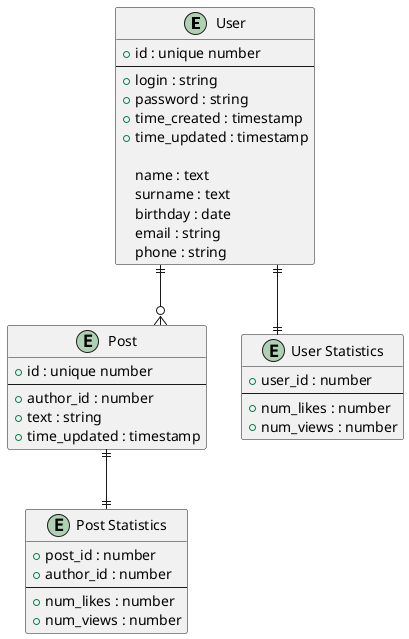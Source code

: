 @startuml
skinparam linetype ortho


entity User {
  + id : unique number
  --
  + login : string
  + password : string
  + time_created : timestamp
  + time_updated : timestamp

  name : text
  surname : text
  birthday : date
  email : string
  phone : string
}


entity Post {
  + id : unique number
  --
  + author_id : number
  + text : string
  + time_updated : timestamp
}


entity "Post Statistics" {
  + post_id : number
  + author_id : number
  --
  + num_likes : number
  + num_views : number
}


entity "User Statistics" {
  + user_id : number
  --
  + num_likes : number
  + num_views : number
}


User ||--o{ Post
User ||--|| "User Statistics"
Post ||--|| "Post Statistics"


@enduml